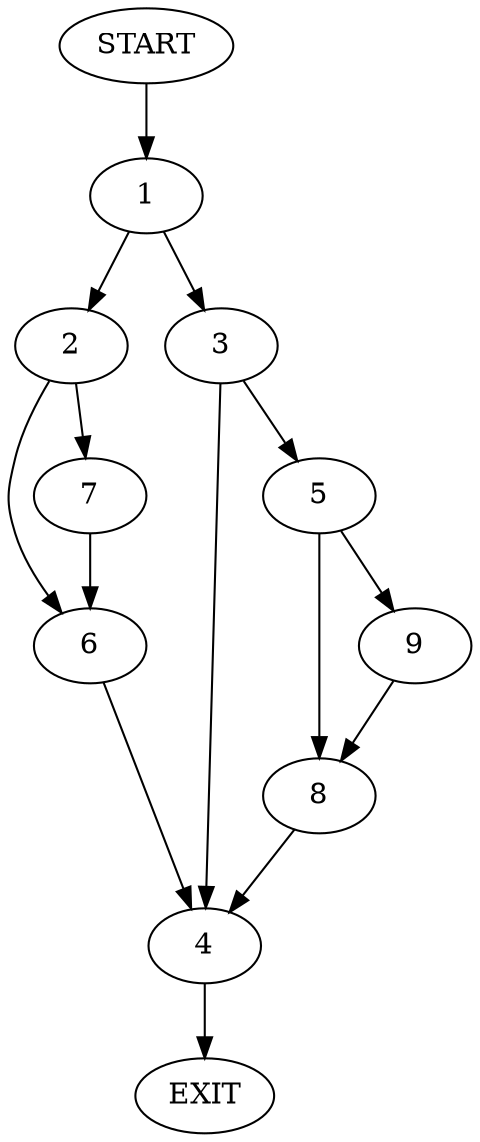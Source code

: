 digraph {
0 [label="START"]
10 [label="EXIT"]
0 -> 1
1 -> 2
1 -> 3
3 -> 4
3 -> 5
2 -> 6
2 -> 7
6 -> 4
7 -> 6
4 -> 10
5 -> 8
5 -> 9
8 -> 4
9 -> 8
}
